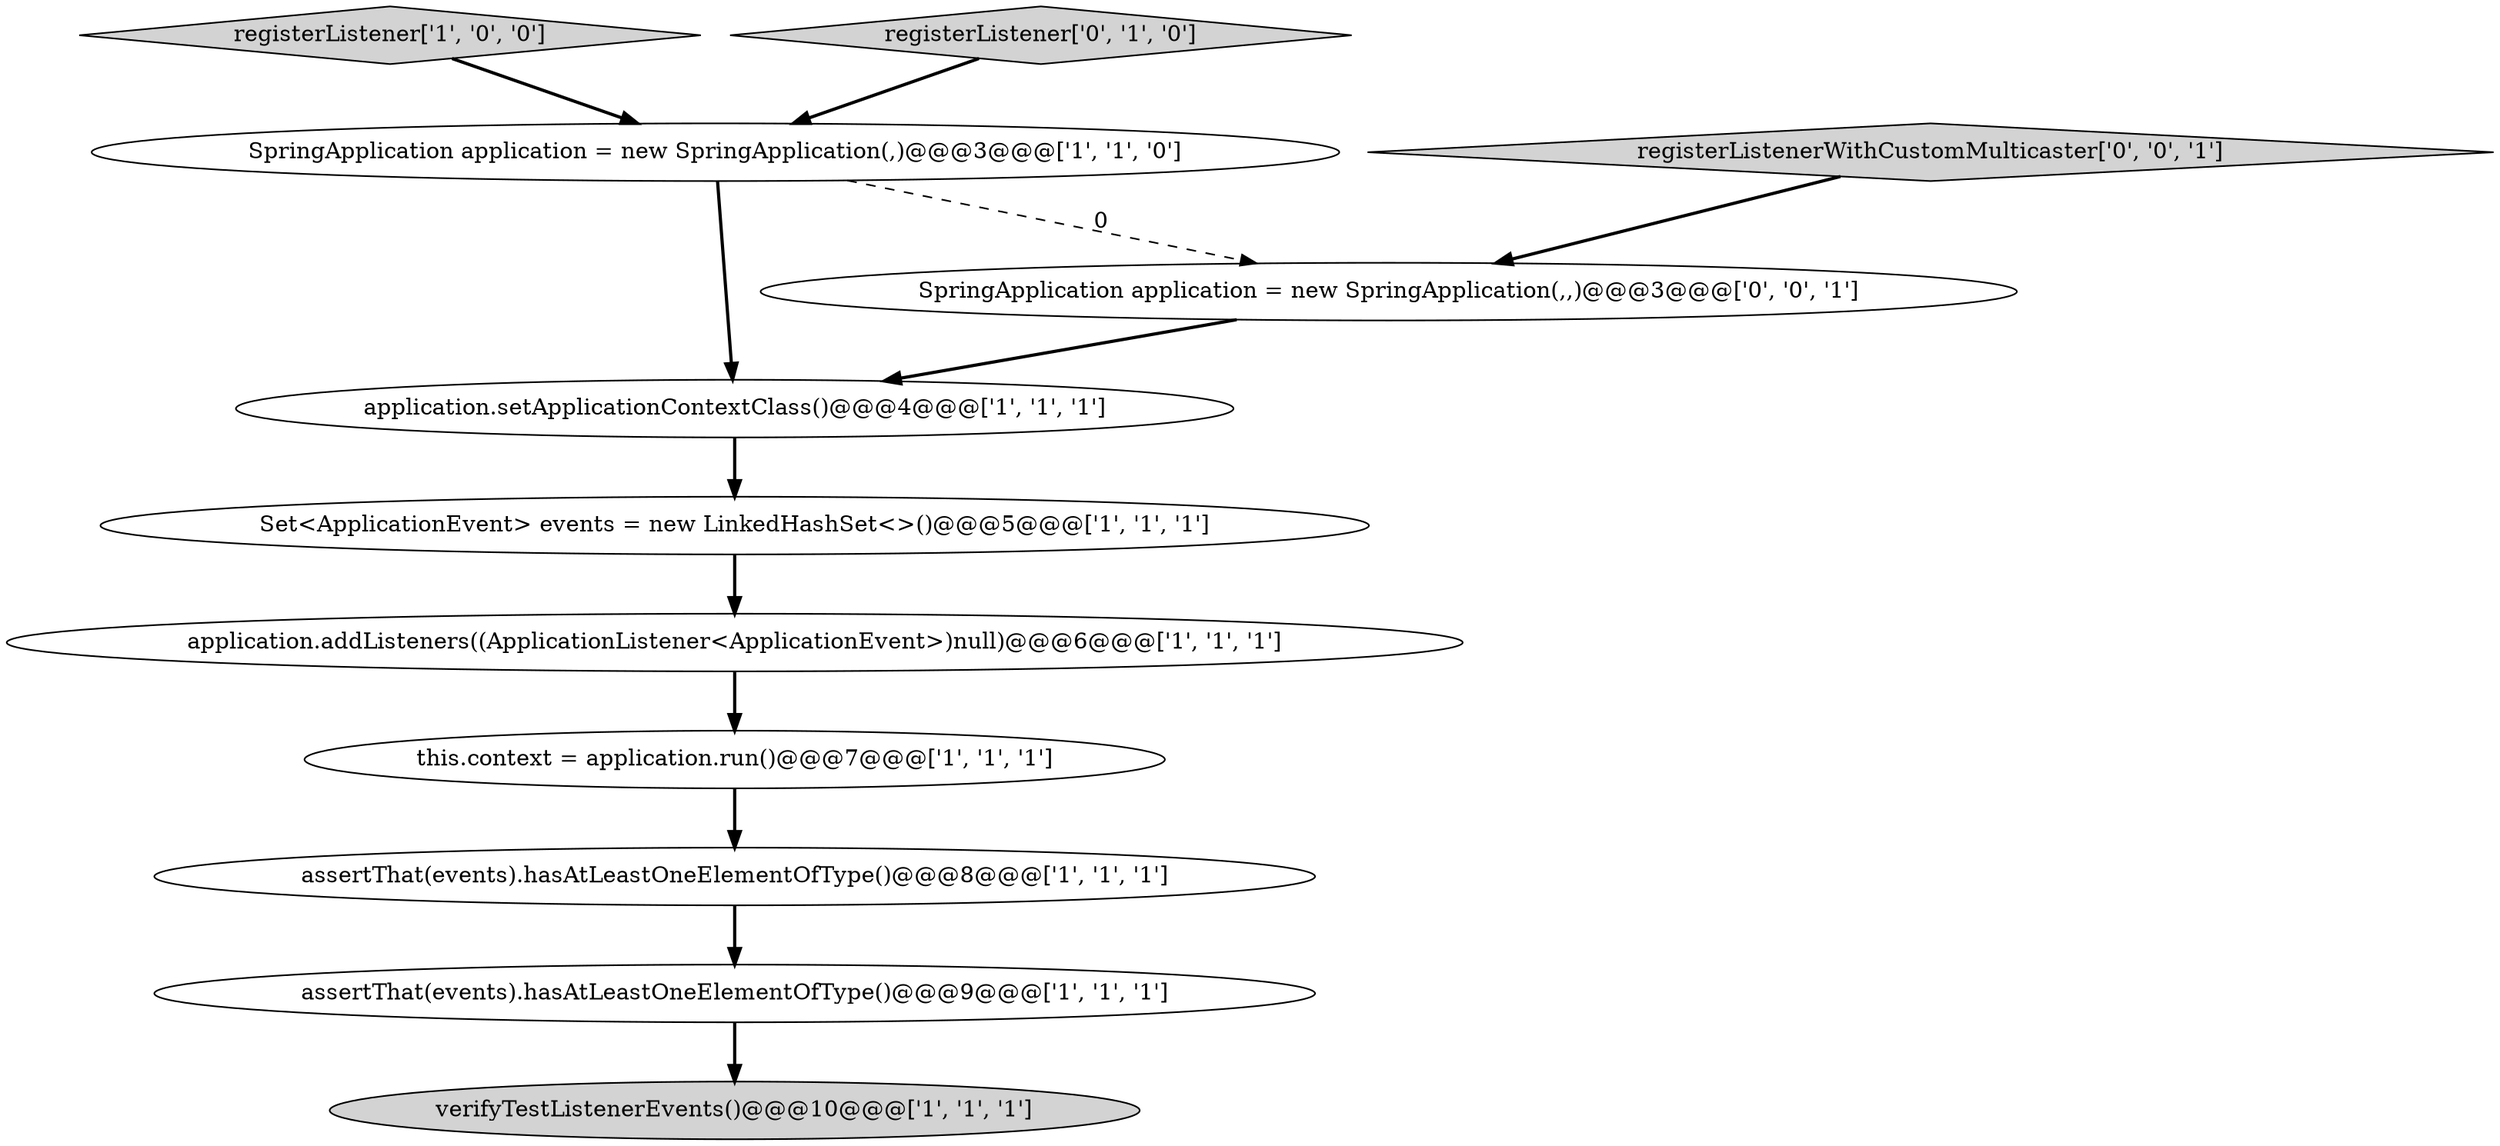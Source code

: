 digraph {
11 [style = filled, label = "SpringApplication application = new SpringApplication(,,)@@@3@@@['0', '0', '1']", fillcolor = white, shape = ellipse image = "AAA0AAABBB3BBB"];
4 [style = filled, label = "Set<ApplicationEvent> events = new LinkedHashSet<>()@@@5@@@['1', '1', '1']", fillcolor = white, shape = ellipse image = "AAA0AAABBB1BBB"];
10 [style = filled, label = "registerListenerWithCustomMulticaster['0', '0', '1']", fillcolor = lightgray, shape = diamond image = "AAA0AAABBB3BBB"];
2 [style = filled, label = "assertThat(events).hasAtLeastOneElementOfType()@@@9@@@['1', '1', '1']", fillcolor = white, shape = ellipse image = "AAA0AAABBB1BBB"];
7 [style = filled, label = "assertThat(events).hasAtLeastOneElementOfType()@@@8@@@['1', '1', '1']", fillcolor = white, shape = ellipse image = "AAA0AAABBB1BBB"];
3 [style = filled, label = "this.context = application.run()@@@7@@@['1', '1', '1']", fillcolor = white, shape = ellipse image = "AAA0AAABBB1BBB"];
8 [style = filled, label = "registerListener['1', '0', '0']", fillcolor = lightgray, shape = diamond image = "AAA0AAABBB1BBB"];
9 [style = filled, label = "registerListener['0', '1', '0']", fillcolor = lightgray, shape = diamond image = "AAA0AAABBB2BBB"];
6 [style = filled, label = "application.addListeners((ApplicationListener<ApplicationEvent>)null)@@@6@@@['1', '1', '1']", fillcolor = white, shape = ellipse image = "AAA0AAABBB1BBB"];
5 [style = filled, label = "verifyTestListenerEvents()@@@10@@@['1', '1', '1']", fillcolor = lightgray, shape = ellipse image = "AAA0AAABBB1BBB"];
1 [style = filled, label = "application.setApplicationContextClass()@@@4@@@['1', '1', '1']", fillcolor = white, shape = ellipse image = "AAA0AAABBB1BBB"];
0 [style = filled, label = "SpringApplication application = new SpringApplication(,)@@@3@@@['1', '1', '0']", fillcolor = white, shape = ellipse image = "AAA0AAABBB1BBB"];
8->0 [style = bold, label=""];
6->3 [style = bold, label=""];
1->4 [style = bold, label=""];
0->11 [style = dashed, label="0"];
9->0 [style = bold, label=""];
3->7 [style = bold, label=""];
4->6 [style = bold, label=""];
7->2 [style = bold, label=""];
0->1 [style = bold, label=""];
11->1 [style = bold, label=""];
2->5 [style = bold, label=""];
10->11 [style = bold, label=""];
}
